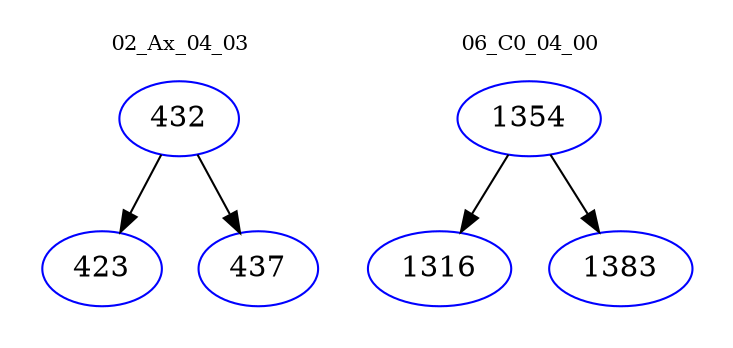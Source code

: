 digraph{
subgraph cluster_0 {
color = white
label = "02_Ax_04_03";
fontsize=10;
T0_432 [label="432", color="blue"]
T0_432 -> T0_423 [color="black"]
T0_423 [label="423", color="blue"]
T0_432 -> T0_437 [color="black"]
T0_437 [label="437", color="blue"]
}
subgraph cluster_1 {
color = white
label = "06_C0_04_00";
fontsize=10;
T1_1354 [label="1354", color="blue"]
T1_1354 -> T1_1316 [color="black"]
T1_1316 [label="1316", color="blue"]
T1_1354 -> T1_1383 [color="black"]
T1_1383 [label="1383", color="blue"]
}
}
